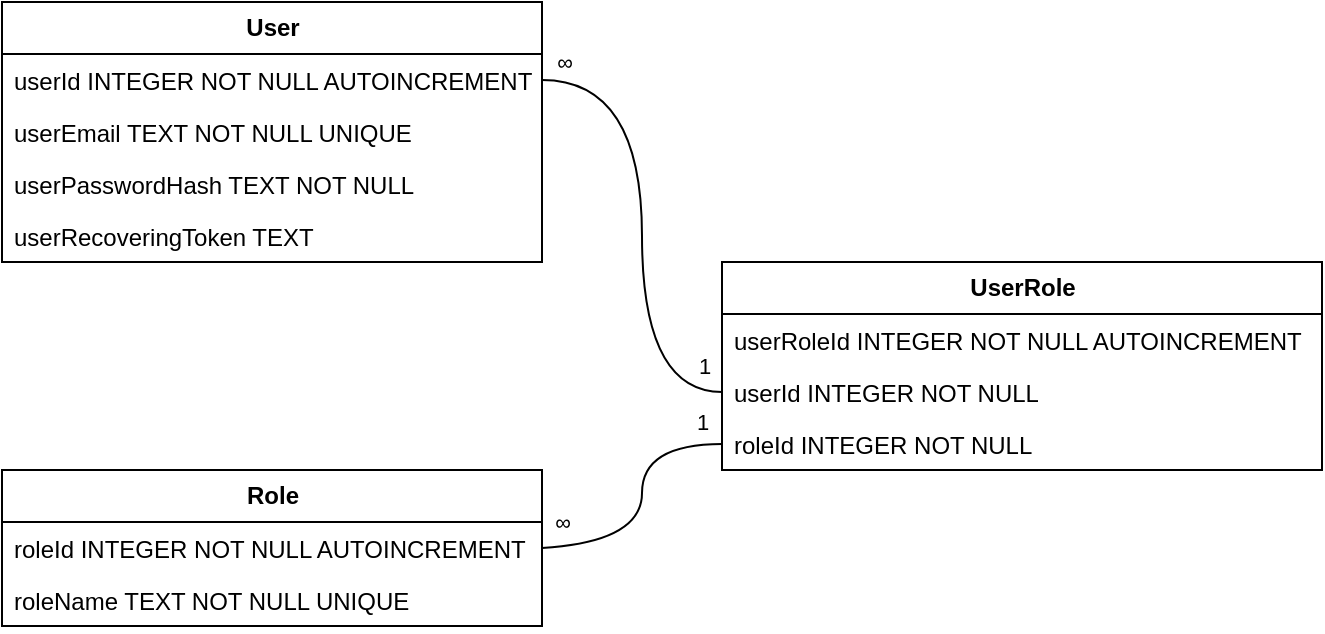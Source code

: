 <mxfile version="23.1.5" type="device">
  <diagram name="Page-1" id="efa7a0a1-bf9b-a30e-e6df-94a7791c09e9">
    <mxGraphModel dx="2260" dy="836" grid="1" gridSize="10" guides="1" tooltips="1" connect="1" arrows="1" fold="1" page="1" pageScale="1" pageWidth="826" pageHeight="1169" background="none" math="0" shadow="0">
      <root>
        <mxCell id="0" />
        <mxCell id="1" parent="0" />
        <mxCell id="9biIh4JkgRTXicU1ypAx-114" value="&lt;b&gt;User&lt;/b&gt;" style="swimlane;fontStyle=0;childLayout=stackLayout;horizontal=1;startSize=26;fillColor=none;horizontalStack=0;resizeParent=1;resizeParentMax=0;resizeLast=0;collapsible=1;marginBottom=0;html=1;" parent="1" vertex="1">
          <mxGeometry x="-800" y="40" width="270" height="130" as="geometry" />
        </mxCell>
        <mxCell id="q0LR4lM0BGfyVZWYY_4K-2" value="userId INTEGER NOT NULL AUTOINCREMENT" style="text;strokeColor=none;fillColor=none;align=left;verticalAlign=top;spacingLeft=4;spacingRight=4;overflow=hidden;rotatable=0;points=[[0,0.5],[1,0.5]];portConstraint=eastwest;whiteSpace=wrap;html=1;" parent="9biIh4JkgRTXicU1ypAx-114" vertex="1">
          <mxGeometry y="26" width="270" height="26" as="geometry" />
        </mxCell>
        <mxCell id="9biIh4JkgRTXicU1ypAx-115" value="userEmail TEXT NOT NULL UNIQUE" style="text;strokeColor=none;fillColor=none;align=left;verticalAlign=top;spacingLeft=4;spacingRight=4;overflow=hidden;rotatable=0;points=[[0,0.5],[1,0.5]];portConstraint=eastwest;whiteSpace=wrap;html=1;" parent="9biIh4JkgRTXicU1ypAx-114" vertex="1">
          <mxGeometry y="52" width="270" height="26" as="geometry" />
        </mxCell>
        <mxCell id="9biIh4JkgRTXicU1ypAx-116" value="userPasswordHash TEXT NOT NULL" style="text;strokeColor=none;fillColor=none;align=left;verticalAlign=top;spacingLeft=4;spacingRight=4;overflow=hidden;rotatable=0;points=[[0,0.5],[1,0.5]];portConstraint=eastwest;whiteSpace=wrap;html=1;" parent="9biIh4JkgRTXicU1ypAx-114" vertex="1">
          <mxGeometry y="78" width="270" height="26" as="geometry" />
        </mxCell>
        <mxCell id="9biIh4JkgRTXicU1ypAx-117" value="userRecoveringToken TEXT" style="text;strokeColor=none;fillColor=none;align=left;verticalAlign=top;spacingLeft=4;spacingRight=4;overflow=hidden;rotatable=0;points=[[0,0.5],[1,0.5]];portConstraint=eastwest;whiteSpace=wrap;html=1;" parent="9biIh4JkgRTXicU1ypAx-114" vertex="1">
          <mxGeometry y="104" width="270" height="26" as="geometry" />
        </mxCell>
        <mxCell id="Ko53JyzZRT70WihD0OCC-1" value="&lt;b&gt;Role&lt;/b&gt;" style="swimlane;fontStyle=0;childLayout=stackLayout;horizontal=1;startSize=26;fillColor=none;horizontalStack=0;resizeParent=1;resizeParentMax=0;resizeLast=0;collapsible=1;marginBottom=0;html=1;" parent="1" vertex="1">
          <mxGeometry x="-800" y="274" width="270" height="78" as="geometry" />
        </mxCell>
        <mxCell id="Ko53JyzZRT70WihD0OCC-2" value="roleId INTEGER NOT NULL AUTOINCREMENT" style="text;strokeColor=none;fillColor=none;align=left;verticalAlign=top;spacingLeft=4;spacingRight=4;overflow=hidden;rotatable=0;points=[[0,0.5],[1,0.5]];portConstraint=eastwest;whiteSpace=wrap;html=1;" parent="Ko53JyzZRT70WihD0OCC-1" vertex="1">
          <mxGeometry y="26" width="270" height="26" as="geometry" />
        </mxCell>
        <mxCell id="Ko53JyzZRT70WihD0OCC-3" value="roleName TEXT NOT NULL UNIQUE" style="text;strokeColor=none;fillColor=none;align=left;verticalAlign=top;spacingLeft=4;spacingRight=4;overflow=hidden;rotatable=0;points=[[0,0.5],[1,0.5]];portConstraint=eastwest;whiteSpace=wrap;html=1;" parent="Ko53JyzZRT70WihD0OCC-1" vertex="1">
          <mxGeometry y="52" width="270" height="26" as="geometry" />
        </mxCell>
        <mxCell id="Ko53JyzZRT70WihD0OCC-6" value="&lt;b&gt;UserRole&lt;/b&gt;" style="swimlane;fontStyle=0;childLayout=stackLayout;horizontal=1;startSize=26;fillColor=none;horizontalStack=0;resizeParent=1;resizeParentMax=0;resizeLast=0;collapsible=1;marginBottom=0;html=1;" parent="1" vertex="1">
          <mxGeometry x="-440" y="170" width="300" height="104" as="geometry" />
        </mxCell>
        <mxCell id="Ko53JyzZRT70WihD0OCC-7" value="userRoleId INTEGER NOT NULL AUTOINCREMENT" style="text;strokeColor=none;fillColor=none;align=left;verticalAlign=top;spacingLeft=4;spacingRight=4;overflow=hidden;rotatable=0;points=[[0,0.5],[1,0.5]];portConstraint=eastwest;whiteSpace=wrap;html=1;" parent="Ko53JyzZRT70WihD0OCC-6" vertex="1">
          <mxGeometry y="26" width="300" height="26" as="geometry" />
        </mxCell>
        <mxCell id="Ko53JyzZRT70WihD0OCC-8" value="userId INTEGER NOT NULL" style="text;strokeColor=none;fillColor=none;align=left;verticalAlign=top;spacingLeft=4;spacingRight=4;overflow=hidden;rotatable=0;points=[[0,0.5],[1,0.5]];portConstraint=eastwest;whiteSpace=wrap;html=1;" parent="Ko53JyzZRT70WihD0OCC-6" vertex="1">
          <mxGeometry y="52" width="300" height="26" as="geometry" />
        </mxCell>
        <mxCell id="Ko53JyzZRT70WihD0OCC-9" value="roleId INTEGER NOT NULL" style="text;strokeColor=none;fillColor=none;align=left;verticalAlign=top;spacingLeft=4;spacingRight=4;overflow=hidden;rotatable=0;points=[[0,0.5],[1,0.5]];portConstraint=eastwest;whiteSpace=wrap;html=1;" parent="Ko53JyzZRT70WihD0OCC-6" vertex="1">
          <mxGeometry y="78" width="300" height="26" as="geometry" />
        </mxCell>
        <mxCell id="Ko53JyzZRT70WihD0OCC-11" value="" style="endArrow=none;html=1;rounded=0;exitX=1;exitY=0.5;exitDx=0;exitDy=0;entryX=0;entryY=0.5;entryDx=0;entryDy=0;curved=1;" parent="1" source="q0LR4lM0BGfyVZWYY_4K-2" target="Ko53JyzZRT70WihD0OCC-8" edge="1">
          <mxGeometry width="50" height="50" relative="1" as="geometry">
            <mxPoint x="-490" y="200" as="sourcePoint" />
            <mxPoint x="-440" y="150" as="targetPoint" />
            <Array as="points">
              <mxPoint x="-480" y="79" />
              <mxPoint x="-480" y="235" />
            </Array>
          </mxGeometry>
        </mxCell>
        <mxCell id="Ko53JyzZRT70WihD0OCC-15" value="1" style="edgeLabel;html=1;align=center;verticalAlign=middle;resizable=0;points=[];" parent="Ko53JyzZRT70WihD0OCC-11" vertex="1" connectable="0">
          <mxGeometry x="0.89" y="1" relative="1" as="geometry">
            <mxPoint x="4" y="-12" as="offset" />
          </mxGeometry>
        </mxCell>
        <mxCell id="Ko53JyzZRT70WihD0OCC-16" value="∞" style="edgeLabel;html=1;align=center;verticalAlign=middle;resizable=0;points=[];" parent="Ko53JyzZRT70WihD0OCC-11" vertex="1" connectable="0">
          <mxGeometry x="-0.859" y="-4" relative="1" as="geometry">
            <mxPoint x="-7" y="-13" as="offset" />
          </mxGeometry>
        </mxCell>
        <mxCell id="Ko53JyzZRT70WihD0OCC-12" value="" style="endArrow=none;html=1;rounded=0;exitX=1;exitY=0.5;exitDx=0;exitDy=0;entryX=0;entryY=0.5;entryDx=0;entryDy=0;curved=1;" parent="1" source="Ko53JyzZRT70WihD0OCC-2" target="Ko53JyzZRT70WihD0OCC-9" edge="1">
          <mxGeometry width="50" height="50" relative="1" as="geometry">
            <mxPoint x="-520" y="89" as="sourcePoint" />
            <mxPoint x="-430" y="245" as="targetPoint" />
            <Array as="points">
              <mxPoint x="-480" y="310" />
              <mxPoint x="-480" y="261" />
            </Array>
          </mxGeometry>
        </mxCell>
        <mxCell id="Ko53JyzZRT70WihD0OCC-14" value="1" style="edgeLabel;html=1;align=center;verticalAlign=middle;resizable=0;points=[];" parent="Ko53JyzZRT70WihD0OCC-12" vertex="1" connectable="0">
          <mxGeometry x="0.854" relative="1" as="geometry">
            <mxPoint y="-11" as="offset" />
          </mxGeometry>
        </mxCell>
        <mxCell id="Ko53JyzZRT70WihD0OCC-19" value="∞" style="edgeLabel;html=1;align=center;verticalAlign=middle;resizable=0;points=[];" parent="Ko53JyzZRT70WihD0OCC-12" vertex="1" connectable="0">
          <mxGeometry x="-0.8" y="-2" relative="1" as="geometry">
            <mxPoint x="-4" y="-14" as="offset" />
          </mxGeometry>
        </mxCell>
      </root>
    </mxGraphModel>
  </diagram>
</mxfile>
